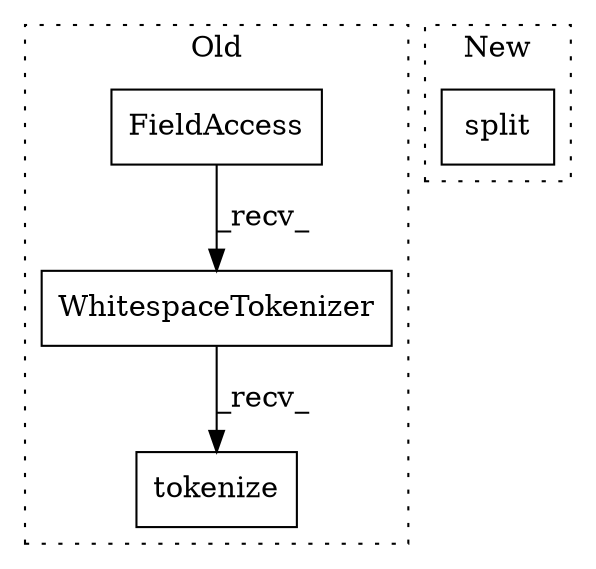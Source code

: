digraph G {
subgraph cluster0 {
1 [label="WhitespaceTokenizer" a="32" s="2124" l="21" shape="box"];
3 [label="tokenize" a="32" s="2146,2159" l="9,1" shape="box"];
4 [label="FieldAccess" a="22" s="2110" l="13" shape="box"];
label = "Old";
style="dotted";
}
subgraph cluster1 {
2 [label="split" a="32" s="2096,2116" l="6,1" shape="box"];
label = "New";
style="dotted";
}
1 -> 3 [label="_recv_"];
4 -> 1 [label="_recv_"];
}